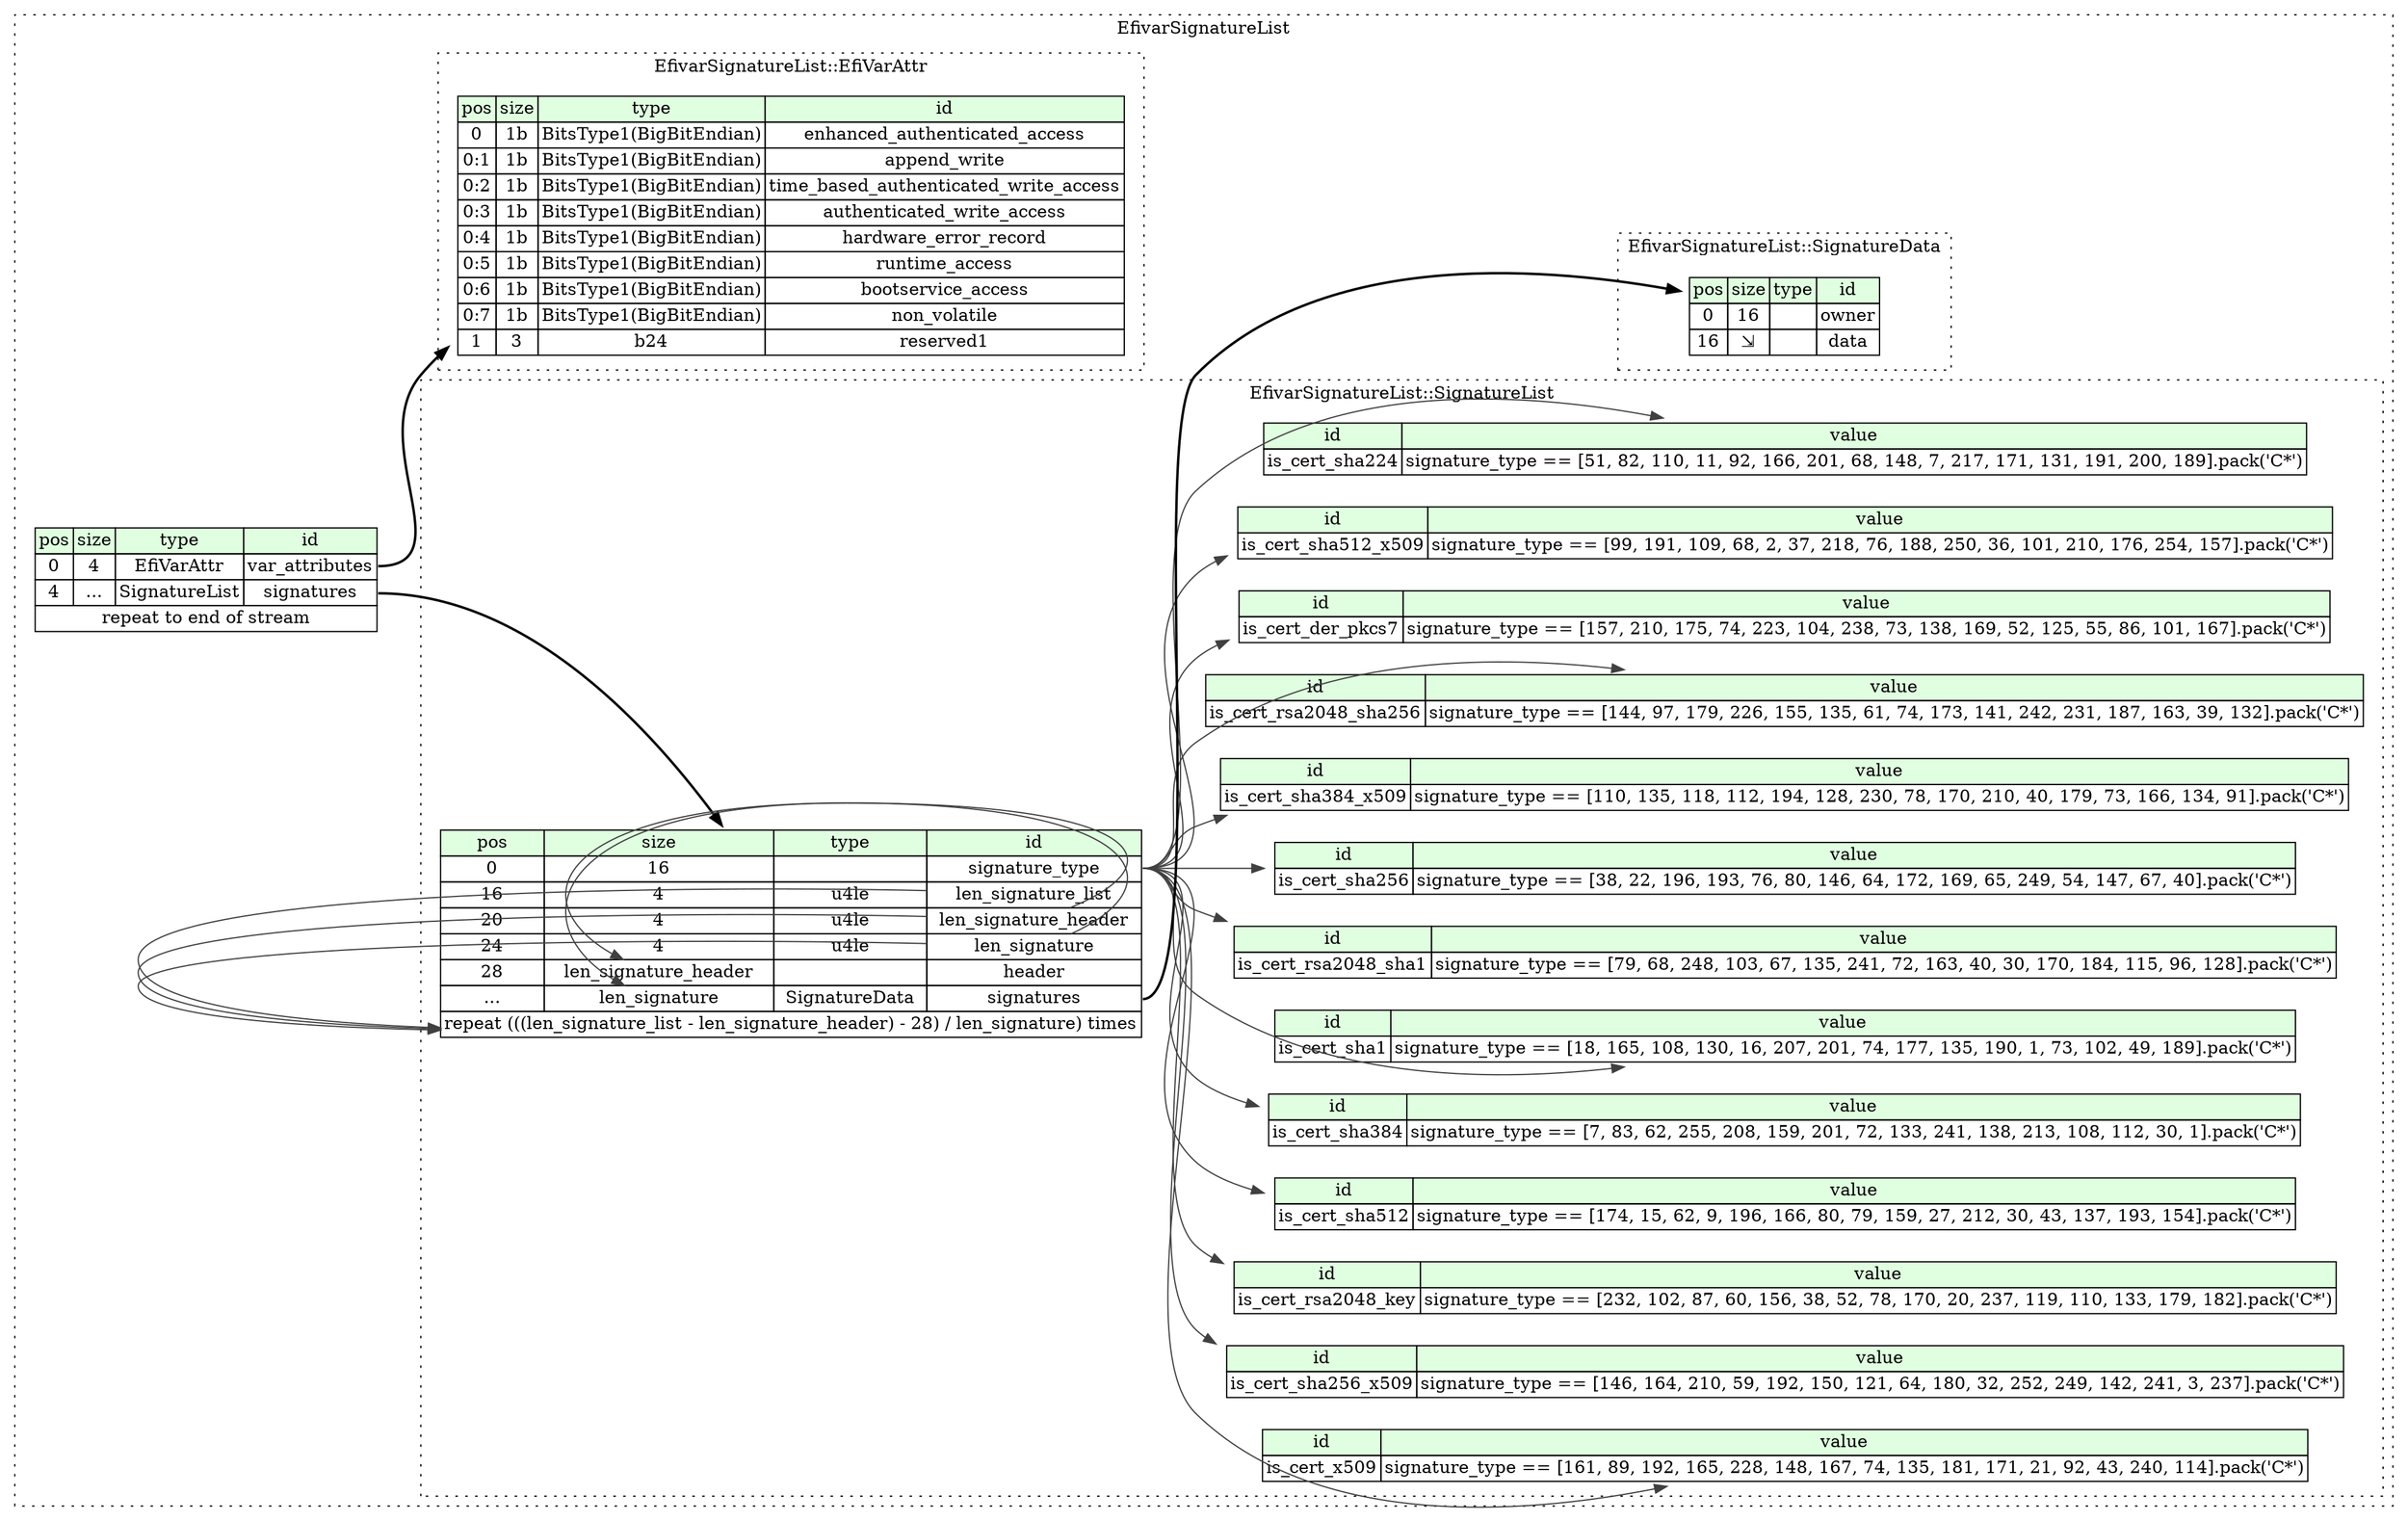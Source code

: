 digraph {
	rankdir=LR;
	node [shape=plaintext];
	subgraph cluster__efivar_signature_list {
		label="EfivarSignatureList";
		graph[style=dotted];

		efivar_signature_list__seq [label=<<TABLE BORDER="0" CELLBORDER="1" CELLSPACING="0">
			<TR><TD BGCOLOR="#E0FFE0">pos</TD><TD BGCOLOR="#E0FFE0">size</TD><TD BGCOLOR="#E0FFE0">type</TD><TD BGCOLOR="#E0FFE0">id</TD></TR>
			<TR><TD PORT="var_attributes_pos">0</TD><TD PORT="var_attributes_size">4</TD><TD>EfiVarAttr</TD><TD PORT="var_attributes_type">var_attributes</TD></TR>
			<TR><TD PORT="signatures_pos">4</TD><TD PORT="signatures_size">...</TD><TD>SignatureList</TD><TD PORT="signatures_type">signatures</TD></TR>
			<TR><TD COLSPAN="4" PORT="signatures__repeat">repeat to end of stream</TD></TR>
		</TABLE>>];
		subgraph cluster__signature_list {
			label="EfivarSignatureList::SignatureList";
			graph[style=dotted];

			signature_list__seq [label=<<TABLE BORDER="0" CELLBORDER="1" CELLSPACING="0">
				<TR><TD BGCOLOR="#E0FFE0">pos</TD><TD BGCOLOR="#E0FFE0">size</TD><TD BGCOLOR="#E0FFE0">type</TD><TD BGCOLOR="#E0FFE0">id</TD></TR>
				<TR><TD PORT="signature_type_pos">0</TD><TD PORT="signature_type_size">16</TD><TD></TD><TD PORT="signature_type_type">signature_type</TD></TR>
				<TR><TD PORT="len_signature_list_pos">16</TD><TD PORT="len_signature_list_size">4</TD><TD>u4le</TD><TD PORT="len_signature_list_type">len_signature_list</TD></TR>
				<TR><TD PORT="len_signature_header_pos">20</TD><TD PORT="len_signature_header_size">4</TD><TD>u4le</TD><TD PORT="len_signature_header_type">len_signature_header</TD></TR>
				<TR><TD PORT="len_signature_pos">24</TD><TD PORT="len_signature_size">4</TD><TD>u4le</TD><TD PORT="len_signature_type">len_signature</TD></TR>
				<TR><TD PORT="header_pos">28</TD><TD PORT="header_size">len_signature_header</TD><TD></TD><TD PORT="header_type">header</TD></TR>
				<TR><TD PORT="signatures_pos">...</TD><TD PORT="signatures_size">len_signature</TD><TD>SignatureData</TD><TD PORT="signatures_type">signatures</TD></TR>
				<TR><TD COLSPAN="4" PORT="signatures__repeat">repeat (((len_signature_list - len_signature_header) - 28) / len_signature) times</TD></TR>
			</TABLE>>];
			signature_list__inst__is_cert_sha512_x509 [label=<<TABLE BORDER="0" CELLBORDER="1" CELLSPACING="0">
				<TR><TD BGCOLOR="#E0FFE0">id</TD><TD BGCOLOR="#E0FFE0">value</TD></TR>
				<TR><TD>is_cert_sha512_x509</TD><TD>signature_type == [99, 191, 109, 68, 2, 37, 218, 76, 188, 250, 36, 101, 210, 176, 254, 157].pack('C*')</TD></TR>
			</TABLE>>];
			signature_list__inst__is_cert_sha224 [label=<<TABLE BORDER="0" CELLBORDER="1" CELLSPACING="0">
				<TR><TD BGCOLOR="#E0FFE0">id</TD><TD BGCOLOR="#E0FFE0">value</TD></TR>
				<TR><TD>is_cert_sha224</TD><TD>signature_type == [51, 82, 110, 11, 92, 166, 201, 68, 148, 7, 217, 171, 131, 191, 200, 189].pack('C*')</TD></TR>
			</TABLE>>];
			signature_list__inst__is_cert_x509 [label=<<TABLE BORDER="0" CELLBORDER="1" CELLSPACING="0">
				<TR><TD BGCOLOR="#E0FFE0">id</TD><TD BGCOLOR="#E0FFE0">value</TD></TR>
				<TR><TD>is_cert_x509</TD><TD>signature_type == [161, 89, 192, 165, 228, 148, 167, 74, 135, 181, 171, 21, 92, 43, 240, 114].pack('C*')</TD></TR>
			</TABLE>>];
			signature_list__inst__is_cert_sha256_x509 [label=<<TABLE BORDER="0" CELLBORDER="1" CELLSPACING="0">
				<TR><TD BGCOLOR="#E0FFE0">id</TD><TD BGCOLOR="#E0FFE0">value</TD></TR>
				<TR><TD>is_cert_sha256_x509</TD><TD>signature_type == [146, 164, 210, 59, 192, 150, 121, 64, 180, 32, 252, 249, 142, 241, 3, 237].pack('C*')</TD></TR>
			</TABLE>>];
			signature_list__inst__is_cert_rsa2048_key [label=<<TABLE BORDER="0" CELLBORDER="1" CELLSPACING="0">
				<TR><TD BGCOLOR="#E0FFE0">id</TD><TD BGCOLOR="#E0FFE0">value</TD></TR>
				<TR><TD>is_cert_rsa2048_key</TD><TD>signature_type == [232, 102, 87, 60, 156, 38, 52, 78, 170, 20, 237, 119, 110, 133, 179, 182].pack('C*')</TD></TR>
			</TABLE>>];
			signature_list__inst__is_cert_sha512 [label=<<TABLE BORDER="0" CELLBORDER="1" CELLSPACING="0">
				<TR><TD BGCOLOR="#E0FFE0">id</TD><TD BGCOLOR="#E0FFE0">value</TD></TR>
				<TR><TD>is_cert_sha512</TD><TD>signature_type == [174, 15, 62, 9, 196, 166, 80, 79, 159, 27, 212, 30, 43, 137, 193, 154].pack('C*')</TD></TR>
			</TABLE>>];
			signature_list__inst__is_cert_sha384 [label=<<TABLE BORDER="0" CELLBORDER="1" CELLSPACING="0">
				<TR><TD BGCOLOR="#E0FFE0">id</TD><TD BGCOLOR="#E0FFE0">value</TD></TR>
				<TR><TD>is_cert_sha384</TD><TD>signature_type == [7, 83, 62, 255, 208, 159, 201, 72, 133, 241, 138, 213, 108, 112, 30, 1].pack('C*')</TD></TR>
			</TABLE>>];
			signature_list__inst__is_cert_sha1 [label=<<TABLE BORDER="0" CELLBORDER="1" CELLSPACING="0">
				<TR><TD BGCOLOR="#E0FFE0">id</TD><TD BGCOLOR="#E0FFE0">value</TD></TR>
				<TR><TD>is_cert_sha1</TD><TD>signature_type == [18, 165, 108, 130, 16, 207, 201, 74, 177, 135, 190, 1, 73, 102, 49, 189].pack('C*')</TD></TR>
			</TABLE>>];
			signature_list__inst__is_cert_rsa2048_sha1 [label=<<TABLE BORDER="0" CELLBORDER="1" CELLSPACING="0">
				<TR><TD BGCOLOR="#E0FFE0">id</TD><TD BGCOLOR="#E0FFE0">value</TD></TR>
				<TR><TD>is_cert_rsa2048_sha1</TD><TD>signature_type == [79, 68, 248, 103, 67, 135, 241, 72, 163, 40, 30, 170, 184, 115, 96, 128].pack('C*')</TD></TR>
			</TABLE>>];
			signature_list__inst__is_cert_sha256 [label=<<TABLE BORDER="0" CELLBORDER="1" CELLSPACING="0">
				<TR><TD BGCOLOR="#E0FFE0">id</TD><TD BGCOLOR="#E0FFE0">value</TD></TR>
				<TR><TD>is_cert_sha256</TD><TD>signature_type == [38, 22, 196, 193, 76, 80, 146, 64, 172, 169, 65, 249, 54, 147, 67, 40].pack('C*')</TD></TR>
			</TABLE>>];
			signature_list__inst__is_cert_sha384_x509 [label=<<TABLE BORDER="0" CELLBORDER="1" CELLSPACING="0">
				<TR><TD BGCOLOR="#E0FFE0">id</TD><TD BGCOLOR="#E0FFE0">value</TD></TR>
				<TR><TD>is_cert_sha384_x509</TD><TD>signature_type == [110, 135, 118, 112, 194, 128, 230, 78, 170, 210, 40, 179, 73, 166, 134, 91].pack('C*')</TD></TR>
			</TABLE>>];
			signature_list__inst__is_cert_rsa2048_sha256 [label=<<TABLE BORDER="0" CELLBORDER="1" CELLSPACING="0">
				<TR><TD BGCOLOR="#E0FFE0">id</TD><TD BGCOLOR="#E0FFE0">value</TD></TR>
				<TR><TD>is_cert_rsa2048_sha256</TD><TD>signature_type == [144, 97, 179, 226, 155, 135, 61, 74, 173, 141, 242, 231, 187, 163, 39, 132].pack('C*')</TD></TR>
			</TABLE>>];
			signature_list__inst__is_cert_der_pkcs7 [label=<<TABLE BORDER="0" CELLBORDER="1" CELLSPACING="0">
				<TR><TD BGCOLOR="#E0FFE0">id</TD><TD BGCOLOR="#E0FFE0">value</TD></TR>
				<TR><TD>is_cert_der_pkcs7</TD><TD>signature_type == [157, 210, 175, 74, 223, 104, 238, 73, 138, 169, 52, 125, 55, 86, 101, 167].pack('C*')</TD></TR>
			</TABLE>>];
		}
		subgraph cluster__signature_data {
			label="EfivarSignatureList::SignatureData";
			graph[style=dotted];

			signature_data__seq [label=<<TABLE BORDER="0" CELLBORDER="1" CELLSPACING="0">
				<TR><TD BGCOLOR="#E0FFE0">pos</TD><TD BGCOLOR="#E0FFE0">size</TD><TD BGCOLOR="#E0FFE0">type</TD><TD BGCOLOR="#E0FFE0">id</TD></TR>
				<TR><TD PORT="owner_pos">0</TD><TD PORT="owner_size">16</TD><TD></TD><TD PORT="owner_type">owner</TD></TR>
				<TR><TD PORT="data_pos">16</TD><TD PORT="data_size">⇲</TD><TD></TD><TD PORT="data_type">data</TD></TR>
			</TABLE>>];
		}
		subgraph cluster__efi_var_attr {
			label="EfivarSignatureList::EfiVarAttr";
			graph[style=dotted];

			efi_var_attr__seq [label=<<TABLE BORDER="0" CELLBORDER="1" CELLSPACING="0">
				<TR><TD BGCOLOR="#E0FFE0">pos</TD><TD BGCOLOR="#E0FFE0">size</TD><TD BGCOLOR="#E0FFE0">type</TD><TD BGCOLOR="#E0FFE0">id</TD></TR>
				<TR><TD PORT="enhanced_authenticated_access_pos">0</TD><TD PORT="enhanced_authenticated_access_size">1b</TD><TD>BitsType1(BigBitEndian)</TD><TD PORT="enhanced_authenticated_access_type">enhanced_authenticated_access</TD></TR>
				<TR><TD PORT="append_write_pos">0:1</TD><TD PORT="append_write_size">1b</TD><TD>BitsType1(BigBitEndian)</TD><TD PORT="append_write_type">append_write</TD></TR>
				<TR><TD PORT="time_based_authenticated_write_access_pos">0:2</TD><TD PORT="time_based_authenticated_write_access_size">1b</TD><TD>BitsType1(BigBitEndian)</TD><TD PORT="time_based_authenticated_write_access_type">time_based_authenticated_write_access</TD></TR>
				<TR><TD PORT="authenticated_write_access_pos">0:3</TD><TD PORT="authenticated_write_access_size">1b</TD><TD>BitsType1(BigBitEndian)</TD><TD PORT="authenticated_write_access_type">authenticated_write_access</TD></TR>
				<TR><TD PORT="hardware_error_record_pos">0:4</TD><TD PORT="hardware_error_record_size">1b</TD><TD>BitsType1(BigBitEndian)</TD><TD PORT="hardware_error_record_type">hardware_error_record</TD></TR>
				<TR><TD PORT="runtime_access_pos">0:5</TD><TD PORT="runtime_access_size">1b</TD><TD>BitsType1(BigBitEndian)</TD><TD PORT="runtime_access_type">runtime_access</TD></TR>
				<TR><TD PORT="bootservice_access_pos">0:6</TD><TD PORT="bootservice_access_size">1b</TD><TD>BitsType1(BigBitEndian)</TD><TD PORT="bootservice_access_type">bootservice_access</TD></TR>
				<TR><TD PORT="non_volatile_pos">0:7</TD><TD PORT="non_volatile_size">1b</TD><TD>BitsType1(BigBitEndian)</TD><TD PORT="non_volatile_type">non_volatile</TD></TR>
				<TR><TD PORT="reserved1_pos">1</TD><TD PORT="reserved1_size">3</TD><TD>b24</TD><TD PORT="reserved1_type">reserved1</TD></TR>
			</TABLE>>];
		}
	}
	efivar_signature_list__seq:var_attributes_type -> efi_var_attr__seq [style=bold];
	efivar_signature_list__seq:signatures_type -> signature_list__seq [style=bold];
	signature_list__seq:len_signature_header_type -> signature_list__seq:header_size [color="#404040"];
	signature_list__seq:len_signature_type -> signature_list__seq:signatures_size [color="#404040"];
	signature_list__seq:signatures_type -> signature_data__seq [style=bold];
	signature_list__seq:len_signature_list_type -> signature_list__seq:signatures__repeat [color="#404040"];
	signature_list__seq:len_signature_header_type -> signature_list__seq:signatures__repeat [color="#404040"];
	signature_list__seq:len_signature_type -> signature_list__seq:signatures__repeat [color="#404040"];
	signature_list__seq:signature_type_type -> signature_list__inst__is_cert_sha512_x509 [color="#404040"];
	signature_list__seq:signature_type_type -> signature_list__inst__is_cert_sha224 [color="#404040"];
	signature_list__seq:signature_type_type -> signature_list__inst__is_cert_x509 [color="#404040"];
	signature_list__seq:signature_type_type -> signature_list__inst__is_cert_sha256_x509 [color="#404040"];
	signature_list__seq:signature_type_type -> signature_list__inst__is_cert_rsa2048_key [color="#404040"];
	signature_list__seq:signature_type_type -> signature_list__inst__is_cert_sha512 [color="#404040"];
	signature_list__seq:signature_type_type -> signature_list__inst__is_cert_sha384 [color="#404040"];
	signature_list__seq:signature_type_type -> signature_list__inst__is_cert_sha1 [color="#404040"];
	signature_list__seq:signature_type_type -> signature_list__inst__is_cert_rsa2048_sha1 [color="#404040"];
	signature_list__seq:signature_type_type -> signature_list__inst__is_cert_sha256 [color="#404040"];
	signature_list__seq:signature_type_type -> signature_list__inst__is_cert_sha384_x509 [color="#404040"];
	signature_list__seq:signature_type_type -> signature_list__inst__is_cert_rsa2048_sha256 [color="#404040"];
	signature_list__seq:signature_type_type -> signature_list__inst__is_cert_der_pkcs7 [color="#404040"];
}
